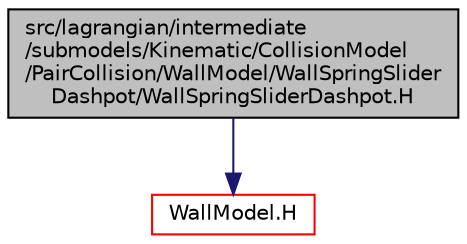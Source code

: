 digraph "src/lagrangian/intermediate/submodels/Kinematic/CollisionModel/PairCollision/WallModel/WallSpringSliderDashpot/WallSpringSliderDashpot.H"
{
  bgcolor="transparent";
  edge [fontname="Helvetica",fontsize="10",labelfontname="Helvetica",labelfontsize="10"];
  node [fontname="Helvetica",fontsize="10",shape=record];
  Node1 [label="src/lagrangian/intermediate\l/submodels/Kinematic/CollisionModel\l/PairCollision/WallModel/WallSpringSlider\lDashpot/WallSpringSliderDashpot.H",height=0.2,width=0.4,color="black", fillcolor="grey75", style="filled", fontcolor="black"];
  Node1 -> Node2 [color="midnightblue",fontsize="10",style="solid",fontname="Helvetica"];
  Node2 [label="WallModel.H",height=0.2,width=0.4,color="red",URL="$a06753.html"];
}
